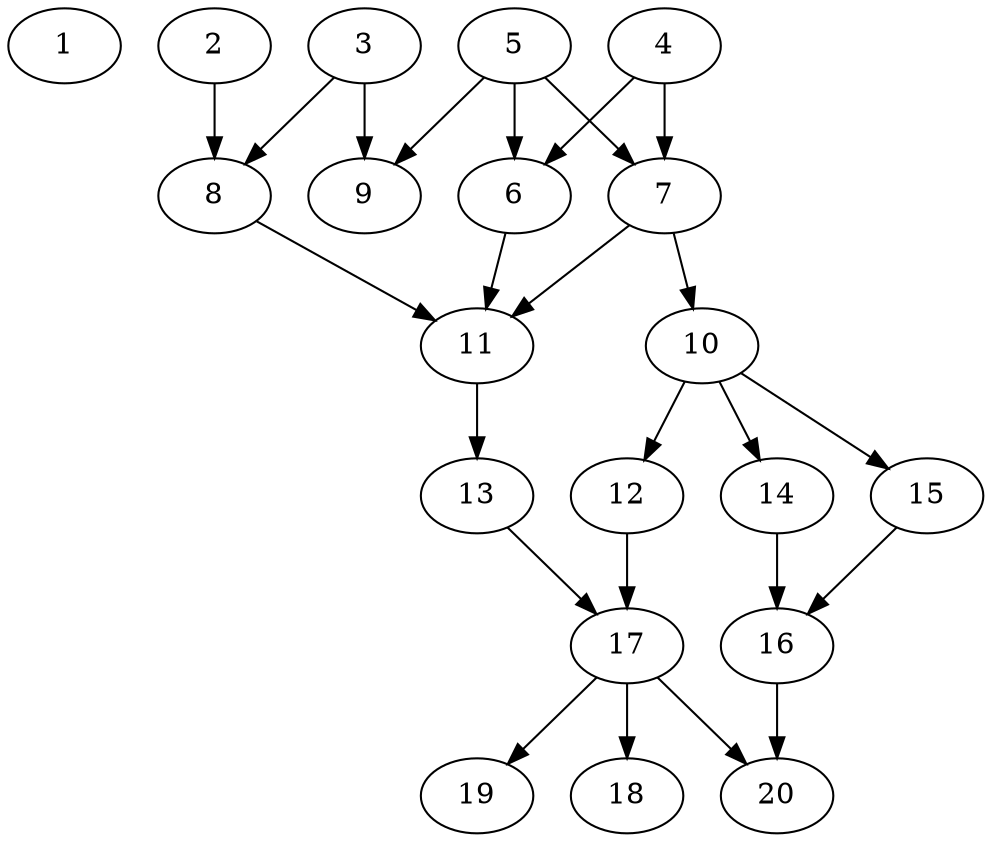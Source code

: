 // DAG automatically generated by daggen at Thu Oct  3 13:58:42 2019
// ./daggen --dot -n 20 --ccr 0.5 --fat 0.5 --regular 0.5 --density 0.6 --mindata 5242880 --maxdata 52428800 
digraph G {
  1 [size="45987840", alpha="0.13", expect_size="22993920"] 
  2 [size="43610112", alpha="0.19", expect_size="21805056"] 
  2 -> 8 [size ="21805056"]
  3 [size="100917248", alpha="0.06", expect_size="50458624"] 
  3 -> 8 [size ="50458624"]
  3 -> 9 [size ="50458624"]
  4 [size="36284416", alpha="0.05", expect_size="18142208"] 
  4 -> 6 [size ="18142208"]
  4 -> 7 [size ="18142208"]
  5 [size="70461440", alpha="0.03", expect_size="35230720"] 
  5 -> 6 [size ="35230720"]
  5 -> 7 [size ="35230720"]
  5 -> 9 [size ="35230720"]
  6 [size="33159168", alpha="0.14", expect_size="16579584"] 
  6 -> 11 [size ="16579584"]
  7 [size="63784960", alpha="0.13", expect_size="31892480"] 
  7 -> 10 [size ="31892480"]
  7 -> 11 [size ="31892480"]
  8 [size="67082240", alpha="0.15", expect_size="33541120"] 
  8 -> 11 [size ="33541120"]
  9 [size="99680256", alpha="0.07", expect_size="49840128"] 
  10 [size="11110400", alpha="0.08", expect_size="5555200"] 
  10 -> 12 [size ="5555200"]
  10 -> 14 [size ="5555200"]
  10 -> 15 [size ="5555200"]
  11 [size="95606784", alpha="0.16", expect_size="47803392"] 
  11 -> 13 [size ="47803392"]
  12 [size="62715904", alpha="0.17", expect_size="31357952"] 
  12 -> 17 [size ="31357952"]
  13 [size="58335232", alpha="0.02", expect_size="29167616"] 
  13 -> 17 [size ="29167616"]
  14 [size="84627456", alpha="0.10", expect_size="42313728"] 
  14 -> 16 [size ="42313728"]
  15 [size="14438400", alpha="0.00", expect_size="7219200"] 
  15 -> 16 [size ="7219200"]
  16 [size="27639808", alpha="0.04", expect_size="13819904"] 
  16 -> 20 [size ="13819904"]
  17 [size="95318016", alpha="0.01", expect_size="47659008"] 
  17 -> 18 [size ="47659008"]
  17 -> 19 [size ="47659008"]
  17 -> 20 [size ="47659008"]
  18 [size="64212992", alpha="0.01", expect_size="32106496"] 
  19 [size="38580224", alpha="0.18", expect_size="19290112"] 
  20 [size="73822208", alpha="0.10", expect_size="36911104"] 
}

